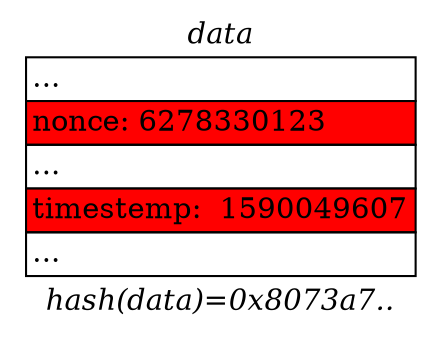 digraph bfh {

    rankdir=LR;

    node1
    [
        shape = none
        label = <<table border="0" cellspacing="0">
                    <tr><td align="center" port="port1" border="0" color="white"><i>data</i></td></tr>
                    <tr><td align="left" port="port2" border="1">...</td></tr>
                    <tr><td align="left" port="port3" border="1" bgcolor="red">nonce: 6278330123</td></tr>
                    <tr><td align="left" port="port4" border="1">...</td></tr>
                    <tr><td align="left" port="port5" border="1" bgcolor="red">timestemp:  1590049607</td></tr>
                    <tr><td align="left" port="port6" border="1">...</td></tr>
                    <tr><td align="center" port="port1" border="0" color="white"></td></tr>
                    <tr><td align="center" port="port1" border="0" color="white"><i>hash(data)=0x8073a7..</i></td></tr>
                </table>>
    ]


}